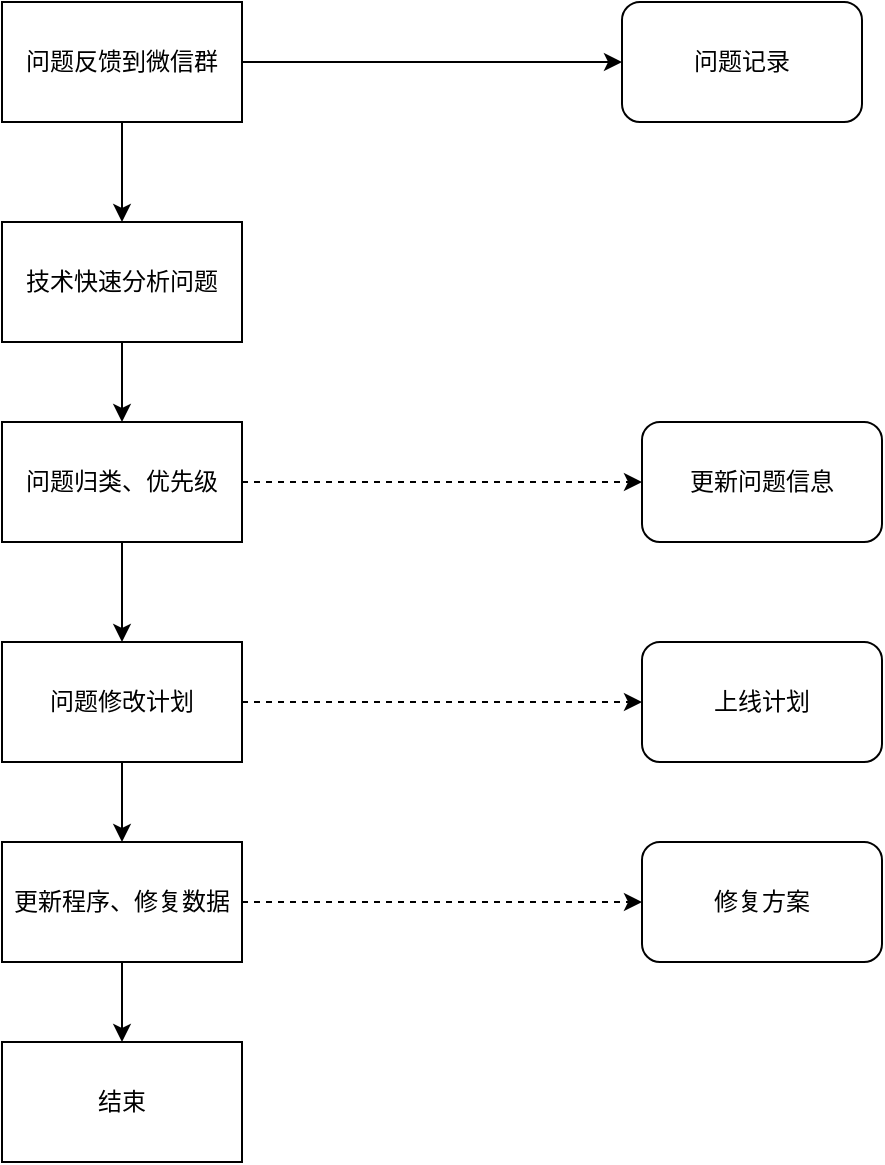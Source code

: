 <mxfile version="24.7.5">
  <diagram name="第 1 页" id="W8NHz0sd1_FQ4fmOPD8o">
    <mxGraphModel dx="1434" dy="746" grid="1" gridSize="10" guides="1" tooltips="1" connect="1" arrows="1" fold="1" page="1" pageScale="1" pageWidth="827" pageHeight="1169" math="0" shadow="0">
      <root>
        <mxCell id="0" />
        <mxCell id="1" parent="0" />
        <mxCell id="pcYIoR_yGcdSTj_8D9E6-7" style="edgeStyle=orthogonalEdgeStyle;rounded=0;orthogonalLoop=1;jettySize=auto;html=1;entryX=0.5;entryY=0;entryDx=0;entryDy=0;" edge="1" parent="1" source="pcYIoR_yGcdSTj_8D9E6-1" target="pcYIoR_yGcdSTj_8D9E6-2">
          <mxGeometry relative="1" as="geometry" />
        </mxCell>
        <mxCell id="pcYIoR_yGcdSTj_8D9E6-26" style="edgeStyle=orthogonalEdgeStyle;rounded=0;orthogonalLoop=1;jettySize=auto;html=1;" edge="1" parent="1" source="pcYIoR_yGcdSTj_8D9E6-1" target="pcYIoR_yGcdSTj_8D9E6-25">
          <mxGeometry relative="1" as="geometry" />
        </mxCell>
        <mxCell id="pcYIoR_yGcdSTj_8D9E6-1" value="问题反馈到微信群" style="rounded=0;whiteSpace=wrap;html=1;" vertex="1" parent="1">
          <mxGeometry x="180" y="150" width="120" height="60" as="geometry" />
        </mxCell>
        <mxCell id="pcYIoR_yGcdSTj_8D9E6-8" style="edgeStyle=orthogonalEdgeStyle;rounded=0;orthogonalLoop=1;jettySize=auto;html=1;entryX=0.5;entryY=0;entryDx=0;entryDy=0;" edge="1" parent="1" source="pcYIoR_yGcdSTj_8D9E6-2" target="pcYIoR_yGcdSTj_8D9E6-3">
          <mxGeometry relative="1" as="geometry" />
        </mxCell>
        <mxCell id="pcYIoR_yGcdSTj_8D9E6-2" value="技术快速分析问题" style="rounded=0;whiteSpace=wrap;html=1;" vertex="1" parent="1">
          <mxGeometry x="180" y="260" width="120" height="60" as="geometry" />
        </mxCell>
        <mxCell id="pcYIoR_yGcdSTj_8D9E6-9" style="edgeStyle=orthogonalEdgeStyle;rounded=0;orthogonalLoop=1;jettySize=auto;html=1;entryX=0.5;entryY=0;entryDx=0;entryDy=0;" edge="1" parent="1" source="pcYIoR_yGcdSTj_8D9E6-3" target="pcYIoR_yGcdSTj_8D9E6-4">
          <mxGeometry relative="1" as="geometry" />
        </mxCell>
        <mxCell id="pcYIoR_yGcdSTj_8D9E6-19" style="edgeStyle=orthogonalEdgeStyle;rounded=0;orthogonalLoop=1;jettySize=auto;html=1;dashed=1;" edge="1" parent="1" source="pcYIoR_yGcdSTj_8D9E6-3" target="pcYIoR_yGcdSTj_8D9E6-12">
          <mxGeometry relative="1" as="geometry" />
        </mxCell>
        <mxCell id="pcYIoR_yGcdSTj_8D9E6-3" value="问题归类、优先级" style="rounded=0;whiteSpace=wrap;html=1;" vertex="1" parent="1">
          <mxGeometry x="180" y="360" width="120" height="60" as="geometry" />
        </mxCell>
        <mxCell id="pcYIoR_yGcdSTj_8D9E6-10" style="edgeStyle=orthogonalEdgeStyle;rounded=0;orthogonalLoop=1;jettySize=auto;html=1;" edge="1" parent="1" source="pcYIoR_yGcdSTj_8D9E6-4" target="pcYIoR_yGcdSTj_8D9E6-5">
          <mxGeometry relative="1" as="geometry" />
        </mxCell>
        <mxCell id="pcYIoR_yGcdSTj_8D9E6-21" style="edgeStyle=orthogonalEdgeStyle;rounded=0;orthogonalLoop=1;jettySize=auto;html=1;entryX=0;entryY=0.5;entryDx=0;entryDy=0;dashed=1;" edge="1" parent="1" source="pcYIoR_yGcdSTj_8D9E6-4" target="pcYIoR_yGcdSTj_8D9E6-20">
          <mxGeometry relative="1" as="geometry" />
        </mxCell>
        <mxCell id="pcYIoR_yGcdSTj_8D9E6-4" value="问题修改计划" style="rounded=0;whiteSpace=wrap;html=1;" vertex="1" parent="1">
          <mxGeometry x="180" y="470" width="120" height="60" as="geometry" />
        </mxCell>
        <mxCell id="pcYIoR_yGcdSTj_8D9E6-11" style="edgeStyle=orthogonalEdgeStyle;rounded=0;orthogonalLoop=1;jettySize=auto;html=1;entryX=0.5;entryY=0;entryDx=0;entryDy=0;" edge="1" parent="1" source="pcYIoR_yGcdSTj_8D9E6-5" target="pcYIoR_yGcdSTj_8D9E6-6">
          <mxGeometry relative="1" as="geometry" />
        </mxCell>
        <mxCell id="pcYIoR_yGcdSTj_8D9E6-23" style="edgeStyle=orthogonalEdgeStyle;rounded=0;orthogonalLoop=1;jettySize=auto;html=1;dashed=1;" edge="1" parent="1" source="pcYIoR_yGcdSTj_8D9E6-5" target="pcYIoR_yGcdSTj_8D9E6-22">
          <mxGeometry relative="1" as="geometry" />
        </mxCell>
        <mxCell id="pcYIoR_yGcdSTj_8D9E6-5" value="更新程序、修复数据" style="rounded=0;whiteSpace=wrap;html=1;" vertex="1" parent="1">
          <mxGeometry x="180" y="570" width="120" height="60" as="geometry" />
        </mxCell>
        <mxCell id="pcYIoR_yGcdSTj_8D9E6-6" value="结束" style="rounded=0;whiteSpace=wrap;html=1;" vertex="1" parent="1">
          <mxGeometry x="180" y="670" width="120" height="60" as="geometry" />
        </mxCell>
        <mxCell id="pcYIoR_yGcdSTj_8D9E6-12" value="更新问题信息" style="rounded=1;whiteSpace=wrap;html=1;" vertex="1" parent="1">
          <mxGeometry x="500" y="360" width="120" height="60" as="geometry" />
        </mxCell>
        <mxCell id="pcYIoR_yGcdSTj_8D9E6-20" value="上线计划" style="rounded=1;whiteSpace=wrap;html=1;" vertex="1" parent="1">
          <mxGeometry x="500" y="470" width="120" height="60" as="geometry" />
        </mxCell>
        <mxCell id="pcYIoR_yGcdSTj_8D9E6-22" value="修复方案" style="rounded=1;whiteSpace=wrap;html=1;" vertex="1" parent="1">
          <mxGeometry x="500" y="570" width="120" height="60" as="geometry" />
        </mxCell>
        <mxCell id="pcYIoR_yGcdSTj_8D9E6-25" value="问题记录" style="rounded=1;whiteSpace=wrap;html=1;" vertex="1" parent="1">
          <mxGeometry x="490" y="150" width="120" height="60" as="geometry" />
        </mxCell>
      </root>
    </mxGraphModel>
  </diagram>
</mxfile>
